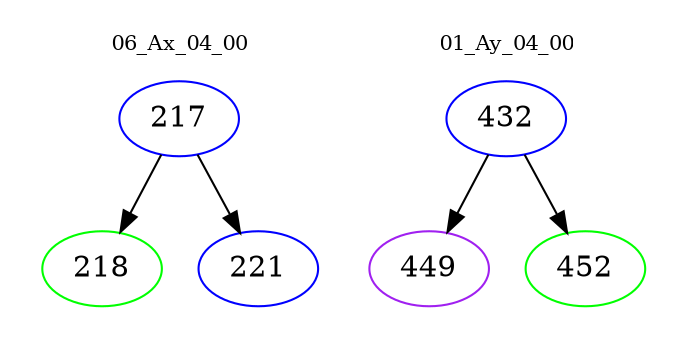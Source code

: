 digraph{
subgraph cluster_0 {
color = white
label = "06_Ax_04_00";
fontsize=10;
T0_217 [label="217", color="blue"]
T0_217 -> T0_218 [color="black"]
T0_218 [label="218", color="green"]
T0_217 -> T0_221 [color="black"]
T0_221 [label="221", color="blue"]
}
subgraph cluster_1 {
color = white
label = "01_Ay_04_00";
fontsize=10;
T1_432 [label="432", color="blue"]
T1_432 -> T1_449 [color="black"]
T1_449 [label="449", color="purple"]
T1_432 -> T1_452 [color="black"]
T1_452 [label="452", color="green"]
}
}
